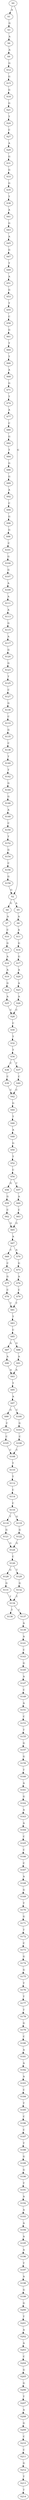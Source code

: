 strict digraph  {
	S0 -> S1 [ label = A ];
	S0 -> S2 [ label = G ];
	S1 -> S3 [ label = G ];
	S2 -> S4 [ label = G ];
	S2 -> S5 [ label = A ];
	S3 -> S6 [ label = A ];
	S4 -> S7 [ label = A ];
	S5 -> S8 [ label = A ];
	S6 -> S9 [ label = A ];
	S7 -> S10 [ label = C ];
	S8 -> S11 [ label = A ];
	S9 -> S12 [ label = G ];
	S10 -> S13 [ label = G ];
	S11 -> S14 [ label = G ];
	S12 -> S15 [ label = G ];
	S13 -> S16 [ label = A ];
	S14 -> S17 [ label = G ];
	S15 -> S18 [ label = G ];
	S16 -> S19 [ label = A ];
	S17 -> S20 [ label = A ];
	S18 -> S21 [ label = G ];
	S19 -> S22 [ label = G ];
	S20 -> S23 [ label = A ];
	S21 -> S24 [ label = T ];
	S22 -> S25 [ label = A ];
	S23 -> S26 [ label = A ];
	S24 -> S27 [ label = C ];
	S25 -> S28 [ label = C ];
	S26 -> S28 [ label = C ];
	S27 -> S29 [ label = A ];
	S28 -> S30 [ label = C ];
	S29 -> S31 [ label = G ];
	S30 -> S32 [ label = T ];
	S31 -> S33 [ label = G ];
	S32 -> S34 [ label = T ];
	S33 -> S35 [ label = G ];
	S34 -> S36 [ label = C ];
	S34 -> S37 [ label = T ];
	S35 -> S38 [ label = T ];
	S36 -> S39 [ label = C ];
	S37 -> S40 [ label = C ];
	S38 -> S41 [ label = A ];
	S39 -> S42 [ label = C ];
	S40 -> S42 [ label = C ];
	S41 -> S43 [ label = G ];
	S42 -> S44 [ label = G ];
	S43 -> S45 [ label = A ];
	S44 -> S46 [ label = T ];
	S45 -> S47 [ label = G ];
	S46 -> S48 [ label = A ];
	S47 -> S49 [ label = T ];
	S48 -> S50 [ label = G ];
	S49 -> S51 [ label = A ];
	S50 -> S52 [ label = T ];
	S51 -> S53 [ label = G ];
	S52 -> S54 [ label = C ];
	S53 -> S55 [ label = T ];
	S54 -> S56 [ label = G ];
	S54 -> S57 [ label = C ];
	S55 -> S58 [ label = C ];
	S56 -> S59 [ label = G ];
	S57 -> S60 [ label = A ];
	S58 -> S61 [ label = G ];
	S59 -> S62 [ label = C ];
	S60 -> S63 [ label = C ];
	S61 -> S64 [ label = T ];
	S62 -> S65 [ label = G ];
	S63 -> S65 [ label = G ];
	S64 -> S66 [ label = T ];
	S65 -> S67 [ label = A ];
	S66 -> S68 [ label = A ];
	S67 -> S69 [ label = C ];
	S67 -> S70 [ label = A ];
	S68 -> S71 [ label = G ];
	S69 -> S72 [ label = C ];
	S70 -> S73 [ label = G ];
	S71 -> S74 [ label = T ];
	S72 -> S75 [ label = G ];
	S73 -> S76 [ label = A ];
	S74 -> S77 [ label = A ];
	S75 -> S78 [ label = C ];
	S76 -> S79 [ label = C ];
	S77 -> S80 [ label = C ];
	S78 -> S81 [ label = T ];
	S79 -> S81 [ label = T ];
	S80 -> S82 [ label = G ];
	S81 -> S83 [ label = T ];
	S82 -> S84 [ label = T ];
	S83 -> S85 [ label = C ];
	S84 -> S86 [ label = G ];
	S85 -> S87 [ label = A ];
	S85 -> S88 [ label = G ];
	S86 -> S89 [ label = G ];
	S87 -> S90 [ label = A ];
	S88 -> S91 [ label = A ];
	S89 -> S92 [ label = A ];
	S90 -> S93 [ label = A ];
	S91 -> S93 [ label = A ];
	S92 -> S94 [ label = C ];
	S93 -> S95 [ label = T ];
	S94 -> S96 [ label = G ];
	S95 -> S97 [ label = A ];
	S96 -> S98 [ label = G ];
	S97 -> S99 [ label = G ];
	S97 -> S100 [ label = C ];
	S98 -> S101 [ label = C ];
	S99 -> S102 [ label = C ];
	S100 -> S103 [ label = G ];
	S101 -> S104 [ label = G ];
	S102 -> S105 [ label = C ];
	S103 -> S106 [ label = C ];
	S104 -> S107 [ label = G ];
	S105 -> S108 [ label = C ];
	S106 -> S108 [ label = C ];
	S107 -> S109 [ label = A ];
	S108 -> S110 [ label = T ];
	S109 -> S111 [ label = A ];
	S110 -> S112 [ label = T ];
	S111 -> S113 [ label = A ];
	S112 -> S114 [ label = C ];
	S113 -> S115 [ label = G ];
	S114 -> S116 [ label = C ];
	S115 -> S117 [ label = A ];
	S116 -> S118 [ label = T ];
	S116 -> S119 [ label = G ];
	S117 -> S120 [ label = G ];
	S118 -> S121 [ label = G ];
	S119 -> S122 [ label = G ];
	S120 -> S123 [ label = G ];
	S121 -> S124 [ label = G ];
	S122 -> S124 [ label = G ];
	S123 -> S125 [ label = T ];
	S124 -> S126 [ label = C ];
	S125 -> S127 [ label = C ];
	S126 -> S128 [ label = G ];
	S126 -> S129 [ label = T ];
	S127 -> S130 [ label = G ];
	S128 -> S131 [ label = G ];
	S129 -> S132 [ label = G ];
	S130 -> S133 [ label = C ];
	S131 -> S134 [ label = T ];
	S132 -> S134 [ label = T ];
	S133 -> S135 [ label = G ];
	S134 -> S136 [ label = T ];
	S134 -> S137 [ label = C ];
	S135 -> S138 [ label = C ];
	S137 -> S139 [ label = A ];
	S138 -> S140 [ label = T ];
	S139 -> S141 [ label = A ];
	S140 -> S142 [ label = T ];
	S141 -> S143 [ label = C ];
	S142 -> S144 [ label = G ];
	S143 -> S145 [ label = G ];
	S144 -> S146 [ label = G ];
	S145 -> S147 [ label = A ];
	S146 -> S148 [ label = A ];
	S147 -> S149 [ label = C ];
	S148 -> S150 [ label = C ];
	S149 -> S151 [ label = A ];
	S150 -> S152 [ label = T ];
	S151 -> S153 [ label = C ];
	S152 -> S154 [ label = G ];
	S153 -> S155 [ label = T ];
	S154 -> S156 [ label = C ];
	S155 -> S157 [ label = G ];
	S156 -> S158 [ label = G ];
	S157 -> S159 [ label = G ];
	S158 -> S2 [ label = G ];
	S159 -> S160 [ label = T ];
	S160 -> S161 [ label = A ];
	S161 -> S162 [ label = G ];
	S162 -> S163 [ label = A ];
	S163 -> S164 [ label = A ];
	S164 -> S165 [ label = C ];
	S165 -> S166 [ label = C ];
	S166 -> S167 [ label = C ];
	S167 -> S168 [ label = A ];
	S168 -> S169 [ label = G ];
	S169 -> S170 [ label = T ];
	S170 -> S171 [ label = G ];
	S171 -> S172 [ label = T ];
	S172 -> S173 [ label = C ];
	S173 -> S174 [ label = G ];
	S174 -> S175 [ label = G ];
	S175 -> S176 [ label = T ];
	S176 -> S177 [ label = T ];
	S177 -> S178 [ label = T ];
	S178 -> S179 [ label = G ];
	S179 -> S180 [ label = C ];
	S180 -> S181 [ label = A ];
	S181 -> S182 [ label = A ];
	S182 -> S183 [ label = A ];
	S183 -> S184 [ label = C ];
	S184 -> S185 [ label = T ];
	S185 -> S186 [ label = C ];
	S186 -> S187 [ label = C ];
	S187 -> S188 [ label = T ];
	S188 -> S189 [ label = G ];
	S189 -> S190 [ label = G ];
	S190 -> S191 [ label = T ];
	S191 -> S192 [ label = A ];
	S192 -> S193 [ label = A ];
	S193 -> S194 [ label = A ];
	S194 -> S195 [ label = A ];
	S195 -> S196 [ label = A ];
	S196 -> S197 [ label = T ];
	S197 -> S198 [ label = A ];
	S198 -> S199 [ label = G ];
	S199 -> S200 [ label = G ];
	S200 -> S201 [ label = T ];
	S201 -> S202 [ label = A ];
	S202 -> S203 [ label = A ];
	S203 -> S204 [ label = C ];
	S204 -> S205 [ label = G ];
	S205 -> S206 [ label = G ];
	S206 -> S207 [ label = T ];
	S207 -> S208 [ label = A ];
	S208 -> S209 [ label = G ];
	S209 -> S210 [ label = C ];
	S210 -> S211 [ label = C ];
	S211 -> S212 [ label = G ];
	S212 -> S213 [ label = T ];
	S213 -> S214 [ label = T ];
}

